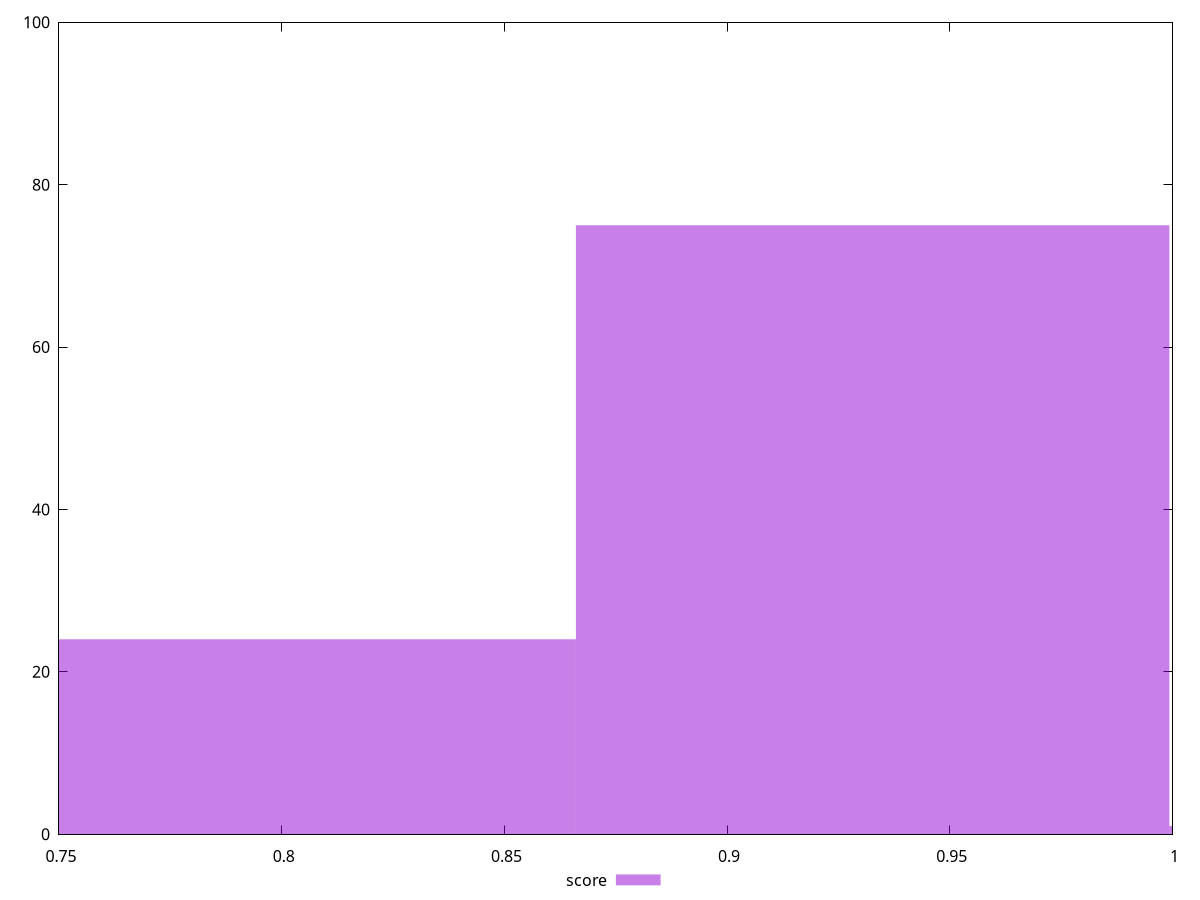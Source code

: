 reset

$score <<EOF
1.0659158604966035 1
0.9326763779345281 75
0.7994368953724527 24
EOF

set key outside below
set boxwidth 0.13323948256207543
set xrange [0.75:1]
set yrange [0:100]
set trange [0:100]
set style fill transparent solid 0.5 noborder
set terminal svg size 640, 490 enhanced background rgb 'white'
set output "report_00026_2021-02-22T21:38:55.199Z/offscreen-images/samples/pages/score/histogram.svg"

plot $score title "score" with boxes

reset
